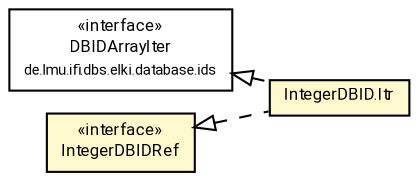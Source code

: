 #!/usr/local/bin/dot
#
# Class diagram 
# Generated by UMLGraph version R5_7_2-60-g0e99a6 (http://www.spinellis.gr/umlgraph/)
#

digraph G {
	graph [fontnames="svg"]
	edge [fontname="Roboto",fontsize=7,labelfontname="Roboto",labelfontsize=7,color="black"];
	node [fontname="Roboto",fontcolor="black",fontsize=8,shape=plaintext,margin=0,width=0,height=0];
	nodesep=0.15;
	ranksep=0.25;
	rankdir=LR;
	// de.lmu.ifi.dbs.elki.database.ids.DBIDArrayIter
	c5336895 [label=<<table title="de.lmu.ifi.dbs.elki.database.ids.DBIDArrayIter" border="0" cellborder="1" cellspacing="0" cellpadding="2" href="../DBIDArrayIter.html" target="_parent">
		<tr><td><table border="0" cellspacing="0" cellpadding="1">
		<tr><td align="center" balign="center"> &#171;interface&#187; </td></tr>
		<tr><td align="center" balign="center"> <font face="Roboto">DBIDArrayIter</font> </td></tr>
		<tr><td align="center" balign="center"> <font face="Roboto" point-size="7.0">de.lmu.ifi.dbs.elki.database.ids</font> </td></tr>
		</table></td></tr>
		</table>>, URL="../DBIDArrayIter.html"];
	// de.lmu.ifi.dbs.elki.database.ids.integer.IntegerDBID.Itr
	c5336965 [label=<<table title="de.lmu.ifi.dbs.elki.database.ids.integer.IntegerDBID.Itr" border="0" cellborder="1" cellspacing="0" cellpadding="2" bgcolor="lemonChiffon" href="IntegerDBID.Itr.html" target="_parent">
		<tr><td><table border="0" cellspacing="0" cellpadding="1">
		<tr><td align="center" balign="center"> <font face="Roboto">IntegerDBID.Itr</font> </td></tr>
		</table></td></tr>
		</table>>, URL="IntegerDBID.Itr.html"];
	// de.lmu.ifi.dbs.elki.database.ids.integer.IntegerDBIDRef
	c5336973 [label=<<table title="de.lmu.ifi.dbs.elki.database.ids.integer.IntegerDBIDRef" border="0" cellborder="1" cellspacing="0" cellpadding="2" bgcolor="LemonChiffon" href="IntegerDBIDRef.html" target="_parent">
		<tr><td><table border="0" cellspacing="0" cellpadding="1">
		<tr><td align="center" balign="center"> &#171;interface&#187; </td></tr>
		<tr><td align="center" balign="center"> <font face="Roboto">IntegerDBIDRef</font> </td></tr>
		</table></td></tr>
		</table>>, URL="IntegerDBIDRef.html"];
	// de.lmu.ifi.dbs.elki.database.ids.integer.IntegerDBID.Itr implements de.lmu.ifi.dbs.elki.database.ids.DBIDArrayIter
	c5336895 -> c5336965 [arrowtail=empty,style=dashed,dir=back,weight=9];
	// de.lmu.ifi.dbs.elki.database.ids.integer.IntegerDBID.Itr implements de.lmu.ifi.dbs.elki.database.ids.integer.IntegerDBIDRef
	c5336973 -> c5336965 [arrowtail=empty,style=dashed,dir=back,weight=9];
}

